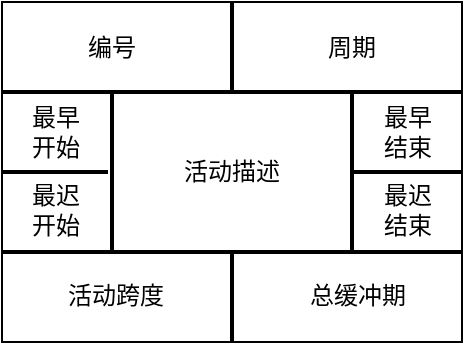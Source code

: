 <mxfile version="12.9.10"><diagram id="nqhztUSQqsdronzCcgpl" name="Page-1"><mxGraphModel dx="974" dy="620" grid="1" gridSize="10" guides="1" tooltips="1" connect="1" arrows="1" fold="1" page="1" pageScale="1" pageWidth="827" pageHeight="1169" math="0" shadow="0"><root><mxCell id="0"/><mxCell id="1" parent="0"/><mxCell id="UONpIamffIKcF6XsLcgM-1" value="" style="rounded=0;whiteSpace=wrap;html=1;" vertex="1" parent="1"><mxGeometry x="90" y="50" width="230" height="170" as="geometry"/></mxCell><mxCell id="UONpIamffIKcF6XsLcgM-5" value="" style="line;strokeWidth=2;html=1;" vertex="1" parent="1"><mxGeometry x="90" y="90" width="230" height="10" as="geometry"/></mxCell><mxCell id="UONpIamffIKcF6XsLcgM-6" value="" style="line;strokeWidth=2;html=1;" vertex="1" parent="1"><mxGeometry x="90" y="170" width="230" height="10" as="geometry"/></mxCell><mxCell id="UONpIamffIKcF6XsLcgM-7" value="" style="line;strokeWidth=2;direction=south;html=1;" vertex="1" parent="1"><mxGeometry x="200" y="50" width="10" height="46" as="geometry"/></mxCell><mxCell id="UONpIamffIKcF6XsLcgM-9" value="" style="line;strokeWidth=2;direction=south;html=1;" vertex="1" parent="1"><mxGeometry x="200" y="174" width="10" height="46" as="geometry"/></mxCell><mxCell id="UONpIamffIKcF6XsLcgM-10" value="" style="line;strokeWidth=2;direction=south;html=1;" vertex="1" parent="1"><mxGeometry x="140" y="95" width="10" height="80" as="geometry"/></mxCell><mxCell id="UONpIamffIKcF6XsLcgM-11" value="" style="line;strokeWidth=2;direction=south;html=1;" vertex="1" parent="1"><mxGeometry x="260" y="94" width="10" height="80" as="geometry"/></mxCell><mxCell id="UONpIamffIKcF6XsLcgM-12" value="" style="line;strokeWidth=2;html=1;" vertex="1" parent="1"><mxGeometry x="90" y="130" width="53" height="10" as="geometry"/></mxCell><mxCell id="UONpIamffIKcF6XsLcgM-16" value="" style="line;strokeWidth=2;html=1;" vertex="1" parent="1"><mxGeometry x="266" y="130" width="54" height="10" as="geometry"/></mxCell><mxCell id="UONpIamffIKcF6XsLcgM-26" value="编号" style="text;html=1;strokeColor=none;fillColor=none;align=center;verticalAlign=middle;whiteSpace=wrap;rounded=0;" vertex="1" parent="1"><mxGeometry x="100" y="58" width="90" height="30" as="geometry"/></mxCell><mxCell id="UONpIamffIKcF6XsLcgM-27" value="周期" style="text;html=1;strokeColor=none;fillColor=none;align=center;verticalAlign=middle;whiteSpace=wrap;rounded=0;" vertex="1" parent="1"><mxGeometry x="245" y="63" width="40" height="20" as="geometry"/></mxCell><mxCell id="UONpIamffIKcF6XsLcgM-28" value="活动描述" style="text;html=1;strokeColor=none;fillColor=none;align=center;verticalAlign=middle;whiteSpace=wrap;rounded=0;" vertex="1" parent="1"><mxGeometry x="155" y="100" width="100" height="70" as="geometry"/></mxCell><mxCell id="UONpIamffIKcF6XsLcgM-29" value="最早开始" style="text;html=1;strokeColor=none;fillColor=none;align=center;verticalAlign=middle;whiteSpace=wrap;rounded=0;" vertex="1" parent="1"><mxGeometry x="101.5" y="105" width="30" height="20" as="geometry"/></mxCell><mxCell id="UONpIamffIKcF6XsLcgM-30" value="最早结束" style="text;html=1;strokeColor=none;fillColor=none;align=center;verticalAlign=middle;whiteSpace=wrap;rounded=0;" vertex="1" parent="1"><mxGeometry x="278" y="105" width="30" height="20" as="geometry"/></mxCell><mxCell id="UONpIamffIKcF6XsLcgM-31" value="最迟开始" style="text;html=1;strokeColor=none;fillColor=none;align=center;verticalAlign=middle;whiteSpace=wrap;rounded=0;" vertex="1" parent="1"><mxGeometry x="101.5" y="144" width="30" height="20" as="geometry"/></mxCell><mxCell id="UONpIamffIKcF6XsLcgM-32" value="最迟结束" style="text;html=1;strokeColor=none;fillColor=none;align=center;verticalAlign=middle;whiteSpace=wrap;rounded=0;" vertex="1" parent="1"><mxGeometry x="278" y="144" width="30" height="20" as="geometry"/></mxCell><mxCell id="UONpIamffIKcF6XsLcgM-33" value="活动跨度" style="text;html=1;strokeColor=none;fillColor=none;align=center;verticalAlign=middle;whiteSpace=wrap;rounded=0;" vertex="1" parent="1"><mxGeometry x="101.5" y="187" width="90" height="20" as="geometry"/></mxCell><mxCell id="UONpIamffIKcF6XsLcgM-35" value="总缓冲期" style="text;html=1;strokeColor=none;fillColor=none;align=center;verticalAlign=middle;whiteSpace=wrap;rounded=0;" vertex="1" parent="1"><mxGeometry x="218" y="187" width="100" height="20" as="geometry"/></mxCell></root></mxGraphModel></diagram></mxfile>